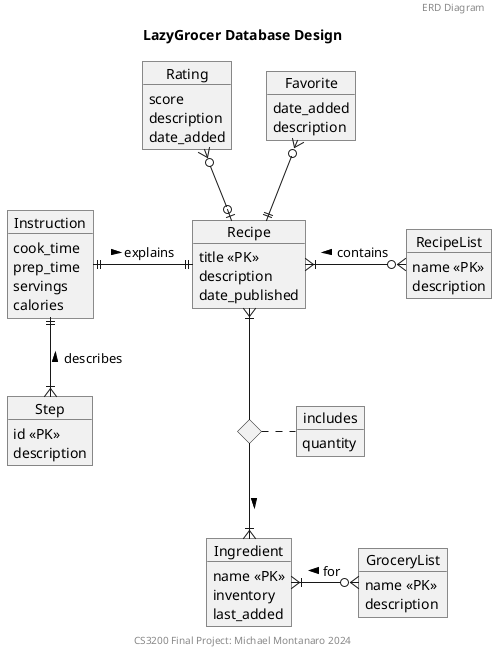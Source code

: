 @startuml LazyGrozerERDdiagram

header ERD Diagram
title LazyGrocer Database Design
footer CS3200 Final Project: Michael Montanaro 2024

object Recipe {
    title <<PK>> 
    description
    date_published
}

object Rating {
    score 
    description
    date_added
}

object Favorite {
    date_added
    description
}

object RecipeList {
    name <<PK>>
    description
}

object Instruction {
    cook_time
    prep_time
    servings
    calories
}

object Step {
    id <<PK>>
    description
}

object Ingredient {
    name <<PK>>
    inventory
    last_added
}

object GroceryList {
    name <<PK>>
    description
}

object includes {
    quantity
}
diamond DIncludes

Rating }o--o| Recipe 
Favorite }o--|| Recipe 
Recipe }|-- DIncludes
DIncludes --|{ Ingredient: >
DIncludes . includes
Recipe }|-o{ RecipeList: contains <
Ingredient }|-o{ GroceryList: for <
Instruction ||-|| Recipe: explains >
Instruction ||--|{ Step: describes <

@enduml